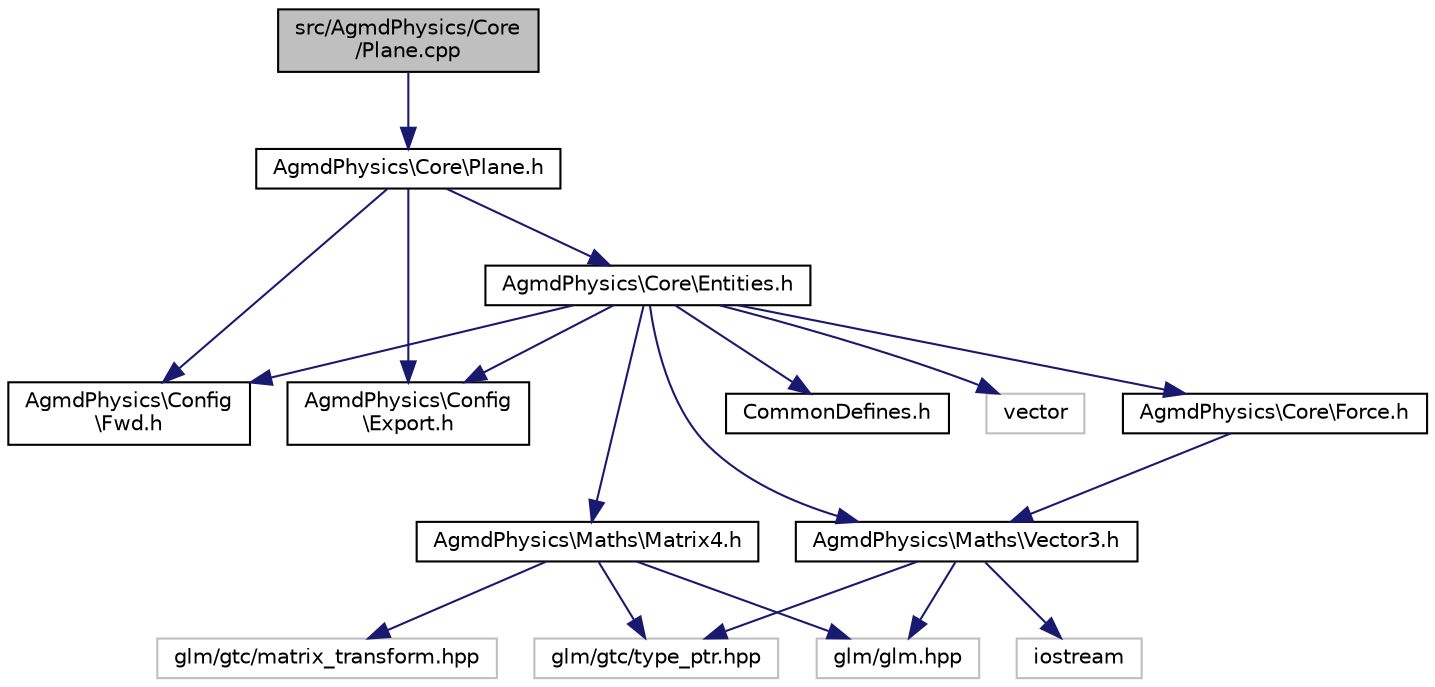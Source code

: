 digraph "src/AgmdPhysics/Core/Plane.cpp"
{
  edge [fontname="Helvetica",fontsize="10",labelfontname="Helvetica",labelfontsize="10"];
  node [fontname="Helvetica",fontsize="10",shape=record];
  Node1 [label="src/AgmdPhysics/Core\l/Plane.cpp",height=0.2,width=0.4,color="black", fillcolor="grey75", style="filled" fontcolor="black"];
  Node1 -> Node2 [color="midnightblue",fontsize="10",style="solid",fontname="Helvetica"];
  Node2 [label="AgmdPhysics\\Core\\Plane.h",height=0.2,width=0.4,color="black", fillcolor="white", style="filled",URL="$_agmd_physics_2_core_2_plane_8h.html"];
  Node2 -> Node3 [color="midnightblue",fontsize="10",style="solid",fontname="Helvetica"];
  Node3 [label="AgmdPhysics\\Core\\Entities.h",height=0.2,width=0.4,color="black", fillcolor="white", style="filled",URL="$_agmd_physics_2_core_2_entities_8h.html"];
  Node3 -> Node4 [color="midnightblue",fontsize="10",style="solid",fontname="Helvetica"];
  Node4 [label="AgmdPhysics\\Config\l\\Fwd.h",height=0.2,width=0.4,color="black", fillcolor="white", style="filled",URL="$_agmd_physics_2_config_2_fwd_8h.html"];
  Node3 -> Node5 [color="midnightblue",fontsize="10",style="solid",fontname="Helvetica"];
  Node5 [label="AgmdPhysics\\Config\l\\Export.h",height=0.2,width=0.4,color="black", fillcolor="white", style="filled",URL="$_agmd_physics_2_config_2_export_8h.html"];
  Node3 -> Node6 [color="midnightblue",fontsize="10",style="solid",fontname="Helvetica"];
  Node6 [label="AgmdPhysics\\Maths\\Vector3.h",height=0.2,width=0.4,color="black", fillcolor="white", style="filled",URL="$_agmd_physics_2_maths_2_vector3_8h.html"];
  Node6 -> Node7 [color="midnightblue",fontsize="10",style="solid",fontname="Helvetica"];
  Node7 [label="iostream",height=0.2,width=0.4,color="grey75", fillcolor="white", style="filled"];
  Node6 -> Node8 [color="midnightblue",fontsize="10",style="solid",fontname="Helvetica"];
  Node8 [label="glm/glm.hpp",height=0.2,width=0.4,color="grey75", fillcolor="white", style="filled"];
  Node6 -> Node9 [color="midnightblue",fontsize="10",style="solid",fontname="Helvetica"];
  Node9 [label="glm/gtc/type_ptr.hpp",height=0.2,width=0.4,color="grey75", fillcolor="white", style="filled"];
  Node3 -> Node10 [color="midnightblue",fontsize="10",style="solid",fontname="Helvetica"];
  Node10 [label="AgmdPhysics\\Maths\\Matrix4.h",height=0.2,width=0.4,color="black", fillcolor="white", style="filled",URL="$_agmd_physics_2_maths_2_matrix4_8h.html"];
  Node10 -> Node8 [color="midnightblue",fontsize="10",style="solid",fontname="Helvetica"];
  Node10 -> Node9 [color="midnightblue",fontsize="10",style="solid",fontname="Helvetica"];
  Node10 -> Node11 [color="midnightblue",fontsize="10",style="solid",fontname="Helvetica"];
  Node11 [label="glm/gtc/matrix_transform.hpp",height=0.2,width=0.4,color="grey75", fillcolor="white", style="filled"];
  Node3 -> Node12 [color="midnightblue",fontsize="10",style="solid",fontname="Helvetica"];
  Node12 [label="AgmdPhysics\\Core\\Force.h",height=0.2,width=0.4,color="black", fillcolor="white", style="filled",URL="$_force_8h.html"];
  Node12 -> Node6 [color="midnightblue",fontsize="10",style="solid",fontname="Helvetica"];
  Node3 -> Node13 [color="midnightblue",fontsize="10",style="solid",fontname="Helvetica"];
  Node13 [label="CommonDefines.h",height=0.2,width=0.4,color="black", fillcolor="white", style="filled",URL="$_common_defines_8h.html"];
  Node3 -> Node14 [color="midnightblue",fontsize="10",style="solid",fontname="Helvetica"];
  Node14 [label="vector",height=0.2,width=0.4,color="grey75", fillcolor="white", style="filled"];
  Node2 -> Node5 [color="midnightblue",fontsize="10",style="solid",fontname="Helvetica"];
  Node2 -> Node4 [color="midnightblue",fontsize="10",style="solid",fontname="Helvetica"];
}
